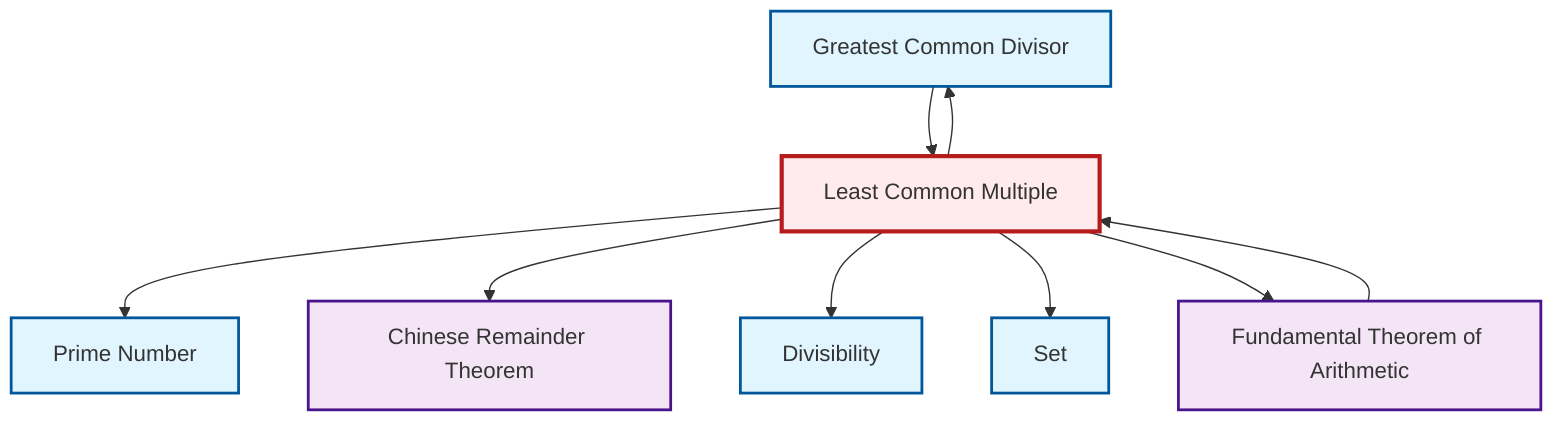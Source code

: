 graph TD
    classDef definition fill:#e1f5fe,stroke:#01579b,stroke-width:2px
    classDef theorem fill:#f3e5f5,stroke:#4a148c,stroke-width:2px
    classDef axiom fill:#fff3e0,stroke:#e65100,stroke-width:2px
    classDef example fill:#e8f5e9,stroke:#1b5e20,stroke-width:2px
    classDef current fill:#ffebee,stroke:#b71c1c,stroke-width:3px
    def-gcd["Greatest Common Divisor"]:::definition
    def-divisibility["Divisibility"]:::definition
    def-set["Set"]:::definition
    def-lcm["Least Common Multiple"]:::definition
    def-prime["Prime Number"]:::definition
    thm-chinese-remainder["Chinese Remainder Theorem"]:::theorem
    thm-fundamental-arithmetic["Fundamental Theorem of Arithmetic"]:::theorem
    def-lcm --> def-prime
    def-gcd --> def-lcm
    def-lcm --> thm-chinese-remainder
    thm-fundamental-arithmetic --> def-lcm
    def-lcm --> def-divisibility
    def-lcm --> def-set
    def-lcm --> def-gcd
    def-lcm --> thm-fundamental-arithmetic
    class def-lcm current